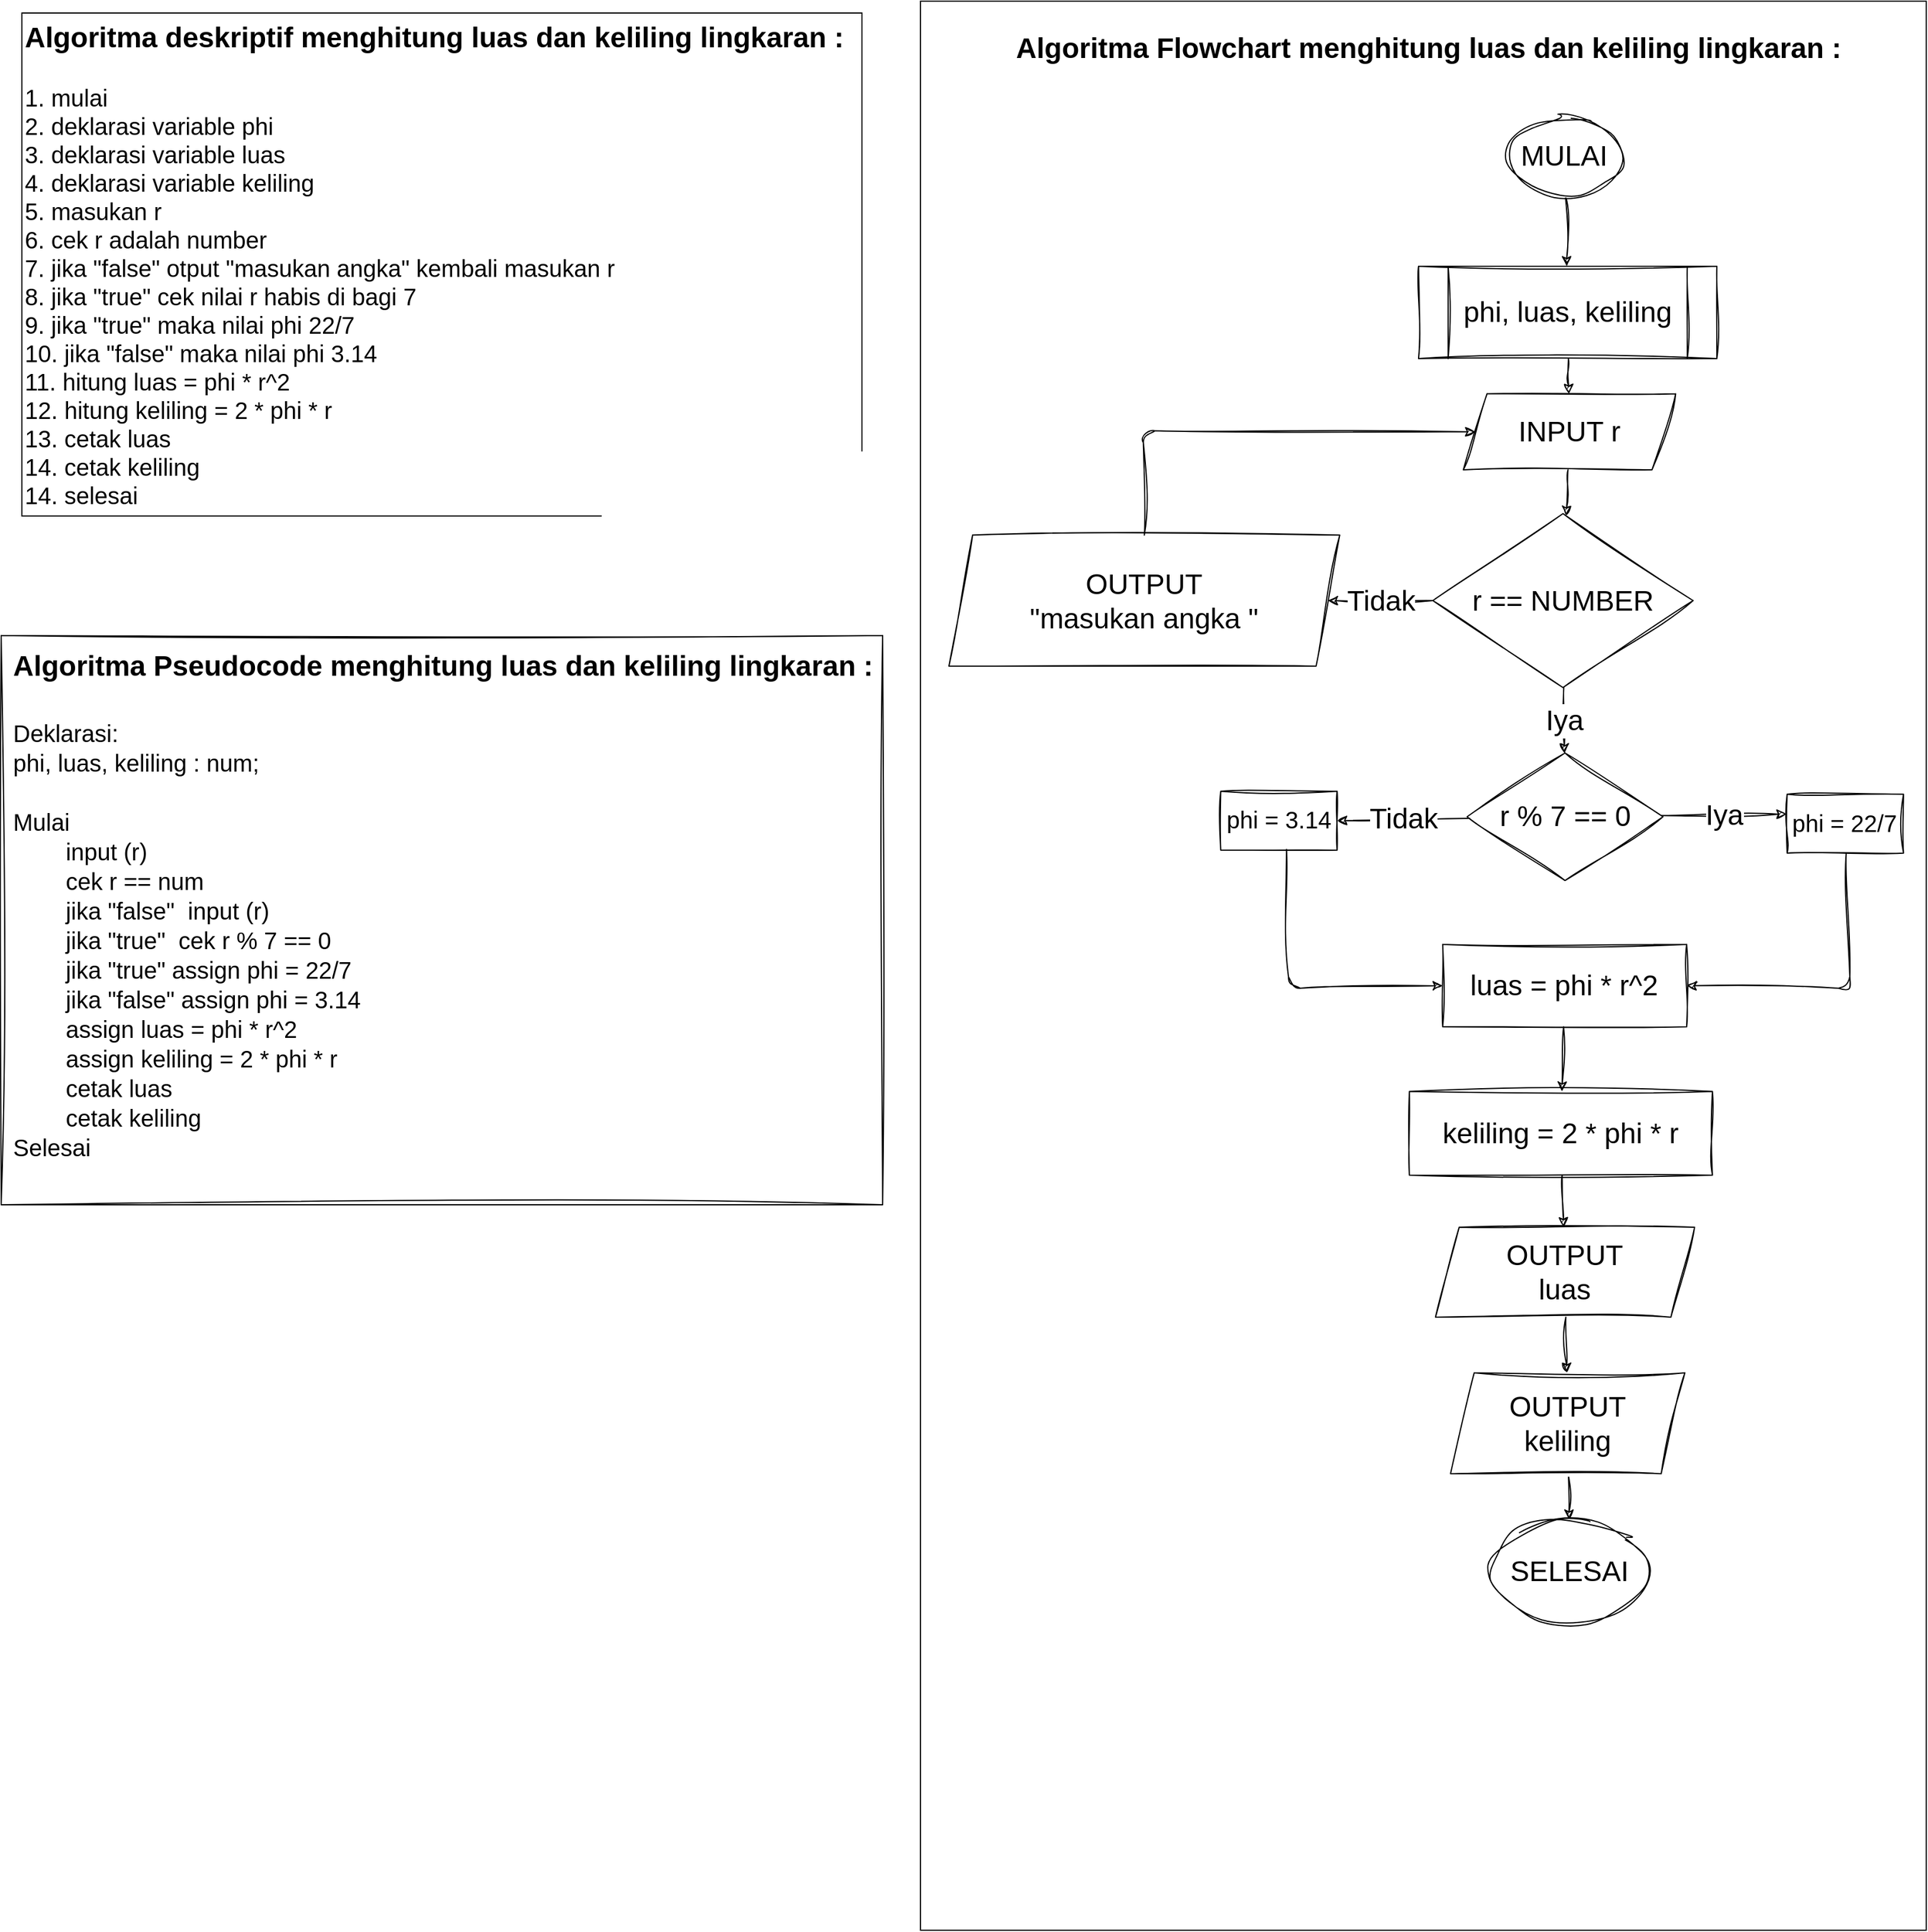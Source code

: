 <mxfile>
    <diagram id="fkDbz4UDBvTtahOPf0KS" name="page-1">
        <mxGraphModel dx="2040" dy="789" grid="0" gridSize="10" guides="1" tooltips="1" connect="1" arrows="1" fold="1" page="1" pageScale="1" pageWidth="850" pageHeight="1100" math="0" shadow="0">
            <root>
                <mxCell id="0"/>
                <mxCell id="1" parent="0"/>
                <mxCell id="3" value="&lt;font style=&quot;font-size: 20px;&quot;&gt;&lt;font style=&quot;font-size: 20px;&quot;&gt;&lt;font style=&quot;font-size: 20px;&quot;&gt;&lt;font style=&quot;font-size: 24px;&quot;&gt;Algoritma deskriptif menghitung luas dan keliling lingkaran :&lt;/font&gt;&lt;br&gt;&lt;br style=&quot;&quot;&gt;&lt;span style=&quot;font-weight: normal;&quot;&gt;&lt;span style=&quot;&quot;&gt;1. mulai&lt;br&gt;&lt;/span&gt;2. deklarasi variable phi&lt;br&gt;&lt;span style=&quot;border-color: var(--border-color);&quot;&gt;3. deklarasi variable luas&lt;/span&gt;&lt;br style=&quot;border-color: var(--border-color);&quot;&gt;&lt;span style=&quot;border-color: var(--border-color);&quot;&gt;4. deklarasi variable keliling&lt;/span&gt;&lt;br style=&quot;&quot;&gt;&lt;span style=&quot;&quot;&gt;5. masukan r&lt;br&gt;6. cek r adalah number&lt;/span&gt;&lt;br&gt;&lt;span style=&quot;&quot;&gt;7. jika &quot;false&quot; otput &quot;masukan angka&quot; kembali masukan r&lt;/span&gt;&lt;br&gt;&lt;span style=&quot;&quot;&gt;8. jika &quot;true&quot; cek nilai r habis di bagi 7&lt;/span&gt;&lt;br&gt;&lt;span style=&quot;&quot;&gt;9. jika &quot;true&quot; maka nilai phi 22/7&lt;/span&gt;&lt;br&gt;&lt;span style=&quot;&quot;&gt;10. jika &quot;false&quot; maka nilai phi 3.14&lt;/span&gt;&lt;/span&gt;&lt;/font&gt;&lt;/font&gt;&lt;span style=&quot;font-weight: normal;&quot;&gt;&lt;br&gt;&lt;span style=&quot;&quot;&gt;11. hitung luas =&amp;nbsp;&lt;/span&gt;&lt;span style=&quot;&quot;&gt;phi * r^2&lt;br&gt;12. hitung keliling&amp;nbsp;&lt;/span&gt;&lt;span style=&quot;&quot;&gt;= 2 * phi * r&lt;br&gt;13. cetak luas&lt;br&gt;14. cetak keliling&lt;/span&gt;&lt;br&gt;&lt;span style=&quot;&quot;&gt;14. selesai&lt;/span&gt;&lt;/span&gt;&lt;br&gt;&lt;/font&gt;" style="text;html=1;align=left;verticalAlign=middle;resizable=0;points=[];autosize=1;strokeColor=default;fillColor=none;fontSize=16;fontStyle=1" parent="1" vertex="1">
                    <mxGeometry x="-803.5" y="279" width="710" height="425" as="geometry"/>
                </mxCell>
                <mxCell id="2HTJQ31TlJX6B8NfkLum-3" value="&lt;div style=&quot;border-color: var(--border-color); text-align: start; font-size: 24px;&quot;&gt;&lt;span style=&quot;border-color: var(--border-color); font-family: Helvetica; background-color: initial;&quot;&gt;&lt;font style=&quot;border-color: var(--border-color);&quot;&gt;&lt;b style=&quot;border-color: var(--border-color);&quot;&gt;Algoritma Pseudocode menghitung luas dan keliling lingkaran :&lt;/b&gt;&lt;/font&gt;&lt;/span&gt;&lt;/div&gt;&lt;div style=&quot;border-color: var(--border-color); text-align: start; font-size: 24px;&quot;&gt;&lt;span style=&quot;border-color: var(--border-color); font-family: Helvetica; background-color: initial;&quot;&gt;&lt;font style=&quot;border-color: var(--border-color); font-size: 20px;&quot;&gt;&lt;br style=&quot;border-color: var(--border-color);&quot;&gt;&lt;/font&gt;&lt;/span&gt;&lt;/div&gt;&lt;div style=&quot;border-color: var(--border-color); text-align: start;&quot;&gt;&lt;span style=&quot;border-color: var(--border-color); font-family: Helvetica; background-color: initial;&quot;&gt;Deklarasi:&lt;/span&gt;&lt;/div&gt;&lt;div style=&quot;border-color: var(--border-color); text-align: start;&quot;&gt;&lt;span style=&quot;border-color: var(--border-color); font-family: Helvetica; background-color: initial;&quot;&gt;phi, luas, keliling : num;&lt;/span&gt;&lt;/div&gt;&lt;div style=&quot;border-color: var(--border-color); text-align: start;&quot;&gt;&lt;span style=&quot;border-color: var(--border-color); font-family: Helvetica; background-color: initial;&quot;&gt;&lt;br style=&quot;border-color: var(--border-color);&quot;&gt;&lt;/span&gt;&lt;/div&gt;&lt;div style=&quot;border-color: var(--border-color); text-align: start;&quot;&gt;&lt;span style=&quot;border-color: var(--border-color); font-family: Helvetica; background-color: initial;&quot;&gt;Mulai&lt;/span&gt;&lt;/div&gt;&lt;div style=&quot;border-color: var(--border-color); text-align: start;&quot;&gt;&lt;span style=&quot;border-color: var(--border-color); font-family: Helvetica; background-color: initial;&quot;&gt;&lt;span style=&quot;border-color: var(--border-color);&quot;&gt;&#9;&lt;/span&gt;&lt;span style=&quot;white-space: pre;&quot;&gt;&#9;&lt;/span&gt;input (r)&lt;br style=&quot;border-color: var(--border-color);&quot;&gt;&lt;/span&gt;&lt;/div&gt;&lt;div style=&quot;border-color: var(--border-color); text-align: start;&quot;&gt;&lt;span style=&quot;border-color: var(--border-color); font-family: Helvetica; background-color: initial;&quot;&gt;&lt;span style=&quot;border-color: var(--border-color);&quot;&gt;&#9;&lt;/span&gt;&lt;span style=&quot;white-space: pre;&quot;&gt;&#9;&lt;/span&gt;cek r == num&lt;br style=&quot;border-color: var(--border-color);&quot;&gt;&lt;/span&gt;&lt;/div&gt;&lt;div style=&quot;border-color: var(--border-color); text-align: start;&quot;&gt;&lt;span style=&quot;border-color: var(--border-color); font-family: Helvetica; background-color: initial;&quot;&gt;&lt;span style=&quot;border-color: var(--border-color);&quot;&gt;&#9;&lt;/span&gt;&lt;span style=&quot;white-space: pre;&quot;&gt;&#9;&lt;/span&gt;jika &quot;false&quot;&amp;nbsp; input (r)&lt;br style=&quot;border-color: var(--border-color);&quot;&gt;&lt;/span&gt;&lt;/div&gt;&lt;div style=&quot;border-color: var(--border-color); text-align: start;&quot;&gt;&lt;span style=&quot;border-color: var(--border-color); font-family: Helvetica; background-color: initial;&quot;&gt;&lt;span style=&quot;border-color: var(--border-color);&quot;&gt;&#9;&lt;/span&gt;&lt;span style=&quot;white-space: pre;&quot;&gt;&#9;&lt;/span&gt;jika &quot;true&quot;&amp;nbsp; cek r % 7 == 0&lt;br style=&quot;border-color: var(--border-color);&quot;&gt;&lt;/span&gt;&lt;/div&gt;&lt;div style=&quot;border-color: var(--border-color); text-align: start;&quot;&gt;&lt;span style=&quot;border-color: var(--border-color); font-family: Helvetica; background-color: initial;&quot;&gt;&lt;span style=&quot;border-color: var(--border-color);&quot;&gt;&#9;&lt;/span&gt;&lt;span style=&quot;white-space: pre;&quot;&gt;&#9;&lt;/span&gt;jika &quot;true&quot; assign phi = 22/7&lt;br style=&quot;border-color: var(--border-color);&quot;&gt;&lt;/span&gt;&lt;/div&gt;&lt;div style=&quot;border-color: var(--border-color); text-align: start;&quot;&gt;&lt;span style=&quot;border-color: var(--border-color); font-family: Helvetica; background-color: initial;&quot;&gt;&lt;span style=&quot;border-color: var(--border-color);&quot;&gt;&#9;&lt;/span&gt;&lt;span style=&quot;white-space: pre;&quot;&gt;&#9;&lt;/span&gt;jika &quot;false&quot; assign phi = 3.14&lt;br style=&quot;border-color: var(--border-color);&quot;&gt;&lt;/span&gt;&lt;/div&gt;&lt;div style=&quot;border-color: var(--border-color); text-align: start;&quot;&gt;&lt;span style=&quot;border-color: var(--border-color); font-family: Helvetica; background-color: initial;&quot;&gt;&lt;span style=&quot;border-color: var(--border-color);&quot;&gt;&#9;&lt;/span&gt;&lt;span style=&quot;white-space: pre;&quot;&gt;&#9;&lt;/span&gt;assign luas = phi * r^2&lt;br style=&quot;border-color: var(--border-color);&quot;&gt;&lt;/span&gt;&lt;/div&gt;&lt;div style=&quot;border-color: var(--border-color); text-align: start;&quot;&gt;&lt;span style=&quot;border-color: var(--border-color); font-family: Helvetica; background-color: initial;&quot;&gt;&lt;span style=&quot;border-color: var(--border-color);&quot;&gt;&#9;&lt;/span&gt;&lt;span style=&quot;white-space: pre;&quot;&gt;&#9;&lt;/span&gt;assign keliling = 2 * phi * r&lt;br style=&quot;border-color: var(--border-color);&quot;&gt;&lt;/span&gt;&lt;/div&gt;&lt;div style=&quot;border-color: var(--border-color); text-align: start;&quot;&gt;&lt;span style=&quot;border-color: var(--border-color); font-family: Helvetica; background-color: initial;&quot;&gt;&lt;span style=&quot;border-color: var(--border-color);&quot;&gt;&#9;&lt;/span&gt;&lt;span style=&quot;white-space: pre;&quot;&gt;&#9;&lt;/span&gt;cetak luas&lt;br style=&quot;border-color: var(--border-color);&quot;&gt;&lt;/span&gt;&lt;/div&gt;&lt;div style=&quot;border-color: var(--border-color); text-align: start;&quot;&gt;&lt;span style=&quot;border-color: var(--border-color); font-family: Helvetica; background-color: initial;&quot;&gt;&lt;span style=&quot;border-color: var(--border-color);&quot;&gt;&#9;&lt;/span&gt;&lt;span style=&quot;white-space: pre;&quot;&gt;&#9;&lt;/span&gt;cetak keliling&lt;br style=&quot;border-color: var(--border-color);&quot;&gt;&lt;/span&gt;&lt;/div&gt;&lt;div style=&quot;border-color: var(--border-color); text-align: start;&quot;&gt;&lt;span style=&quot;border-color: var(--border-color); font-family: Helvetica; background-color: initial;&quot;&gt;Selesai&lt;/span&gt;&lt;/div&gt;&lt;div&gt;&lt;span style=&quot;border-color: var(--border-color); font-family: Helvetica; background-color: initial;&quot;&gt;&lt;br&gt;&lt;/span&gt;&lt;/div&gt;" style="text;html=1;align=center;verticalAlign=middle;resizable=0;points=[];autosize=1;strokeColor=default;fillColor=none;fontSize=20;fontFamily=Architects Daughter;sketch=1;hachureGap=4;jiggle=2;curveFitting=1;fontSource=https%3A%2F%2Ffonts.googleapis.com%2Fcss%3Ffamily%3DArchitects%2BDaughter;" parent="1" vertex="1">
                    <mxGeometry x="-821" y="805" width="745" height="481" as="geometry"/>
                </mxCell>
                <mxCell id="7" value="" style="group;strokeColor=default;shadow=0;" parent="1" vertex="1" connectable="0">
                    <mxGeometry x="-44" y="269" width="850" height="1630" as="geometry"/>
                </mxCell>
                <mxCell id="2" value="&lt;div style=&quot;text-align: left;&quot;&gt;&lt;font face=&quot;Söhne, ui-sans-serif, system-ui, -apple-system, Segoe UI, Roboto, Ubuntu, Cantarell, Noto Sans, sans-serif, Helvetica Neue, Arial, Apple Color Emoji, Segoe UI Emoji, Segoe UI Symbol, Noto Color Emoji&quot; color=&quot;#d1d5db&quot;&gt;&lt;span style=&quot;font-size: 16px;&quot;&gt;&lt;br&gt;&lt;/span&gt;&lt;/font&gt;&lt;/div&gt;" style="text;html=1;align=center;verticalAlign=middle;resizable=0;points=[];autosize=1;" parent="7" vertex="1">
                    <mxGeometry x="165.574" y="20.727" width="20" height="30" as="geometry"/>
                </mxCell>
                <mxCell id="fiGlXiQjLdD5dvVvYB1j-3" value="&lt;span style=&quot;color: rgba(0, 0, 0, 0); font-family: monospace; font-size: 0px; text-align: start;&quot;&gt;%3CmxGraphModel%3E%3Croot%3E%3CmxCell%20id%3D%220%22%2F%3E%3CmxCell%20id%3D%221%22%20parent%3D%220%22%2F%3E%3CmxCell%20id%3D%222%22%20value%3D%22%26lt%3Bb%26gt%3B%26lt%3Bfont%20style%3D%26quot%3Bfont-size%3A%2024px%3B%26quot%3B%26gt%3BAlgoritma%20Flowchart%20menghitung%20luas%20dan%20keliling%20lingkaran%20%3A%26lt%3B%2Ffont%26gt%3B%26lt%3B%2Fb%26gt%3B%22%20style%3D%22text%3Bhtml%3D1%3Balign%3Dcenter%3BverticalAlign%3Dmiddle%3Bresizable%3D0%3Bpoints%3D%5B%5D%3Bautosize%3D1%3BstrokeColor%3Dnone%3BfillColor%3Dnone%3BfontSize%3D20%3BfontFamily%3DHelvetica%3Bsketch%3D1%3BhachureGap%3D4%3Bjiggle%3D2%3BcurveFitting%3D1%3BfontSource%3Dhttps%253A%252F%252Ffonts.googleapis.com%252Fcss%253Ffamily%253DArchitects%252BDaughter%3B%22%20vertex%3D%221%22%20parent%3D%221%22%3E%3CmxGeometry%20x%3D%2270%22%20y%3D%2225%22%20width%3D%22715%22%20height%3D%2241%22%20as%3D%22geometry%22%2F%3E%3C%2FmxCell%3E%3CmxCell%20id%3D%223%22%20value%3D%22%22%20style%3D%22edgeStyle%3Dnone%3Bsketch%3D1%3BhachureGap%3D4%3Bjiggle%3D2%3BcurveFitting%3D1%3Bhtml%3D1%3BfontFamily%3DHelvetica%3BfontSize%3D24%3B%22%20edge%3D%221%22%20source%3D%224%22%20target%3D%226%22%20parent%3D%221%22%3E%3CmxGeometry%20relative%3D%221%22%20as%3D%22geometry%22%2F%3E%3C%2FmxCell%3E%3CmxCell%20id%3D%224%22%20value%3D%22Mulai%22%20style%3D%22ellipse%3BwhiteSpace%3Dwrap%3Bhtml%3D1%3Bsketch%3D1%3BhachureGap%3D4%3Bjiggle%3D2%3BcurveFitting%3D1%3BfontFamily%3DHelvetica%3BfontSize%3D24%3B%22%20vertex%3D%221%22%20parent%3D%221%22%3E%3CmxGeometry%20x%3D%22320%22%20y%3D%22145%22%20width%3D%22120%22%20height%3D%2280%22%20as%3D%22geometry%22%2F%3E%3C%2FmxCell%3E%3CmxCell%20id%3D%225%22%20value%3D%22%22%20style%3D%22edgeStyle%3Dnone%3Bsketch%3D1%3BhachureGap%3D4%3Bjiggle%3D2%3BcurveFitting%3D1%3Bhtml%3D1%3BfontFamily%3DHelvetica%3BfontSize%3D24%3B%22%20edge%3D%221%22%20source%3D%226%22%20target%3D%228%22%20parent%3D%221%22%3E%3CmxGeometry%20relative%3D%221%22%20as%3D%22geometry%22%2F%3E%3C%2FmxCell%3E%3CmxCell%20id%3D%226%22%20value%3D%22r%22%20style%3D%22shape%3Dprocess%3BwhiteSpace%3Dwrap%3Bhtml%3D1%3BbackgroundOutline%3D1%3Bsketch%3D1%3BhachureGap%3D4%3Bjiggle%3D2%3BcurveFitting%3D1%3BfontFamily%3DHelvetica%3BfontSize%3D24%3B%22%20vertex%3D%221%22%20parent%3D%221%22%3E%3CmxGeometry%20x%3D%22320%22%20y%3D%22273%22%20width%3D%22120%22%20height%3D%2260%22%20as%3D%22geometry%22%2F%3E%3C%2FmxCell%3E%3CmxCell%20id%3D%227%22%20value%3D%22%22%20style%3D%22edgeStyle%3Dnone%3Bsketch%3D1%3BhachureGap%3D4%3Bjiggle%3D2%3BcurveFitting%3D1%3Bhtml%3D1%3BfontFamily%3DHelvetica%3BfontSize%3D24%3B%22%20edge%3D%221%22%20source%3D%228%22%20target%3D%2210%22%20parent%3D%221%22%3E%3CmxGeometry%20relative%3D%221%22%20as%3D%22geometry%22%2F%3E%3C%2FmxCell%3E%3CmxCell%20id%3D%228%22%20value%3D%22phi%22%20style%3D%22shape%3Dprocess%3BwhiteSpace%3Dwrap%3Bhtml%3D1%3BbackgroundOutline%3D1%3Bsketch%3D1%3BhachureGap%3D4%3Bjiggle%3D2%3BcurveFitting%3D1%3BfontFamily%3DHelvetica%3BfontSize%3D24%3B%22%20vertex%3D%221%22%20parent%3D%221%22%3E%3CmxGeometry%20x%3D%22320%22%20y%3D%22395%22%20width%3D%22120%22%20height%3D%2260%22%20as%3D%22geometry%22%2F%3E%3C%2FmxCell%3E%3CmxCell%20id%3D%229%22%20value%3D%22%22%20style%3D%22edgeStyle%3Dnone%3Bsketch%3D1%3BhachureGap%3D4%3Bjiggle%3D2%3BcurveFitting%3D1%3Bhtml%3D1%3BfontFamily%3DHelvetica%3BfontSize%3D24%3B%22%20edge%3D%221%22%20source%3D%2210%22%20target%3D%2212%22%20parent%3D%221%22%3E%3CmxGeometry%20relative%3D%221%22%20as%3D%22geometry%22%2F%3E%3C%2FmxCell%3E%3CmxCell%20id%3D%2210%22%20value%3D%22luas%22%20style%3D%22shape%3Dprocess%3BwhiteSpace%3Dwrap%3Bhtml%3D1%3BbackgroundOutline%3D1%3Bsketch%3D1%3BhachureGap%3D4%3Bjiggle%3D2%3BcurveFitting%3D1%3BfontFamily%3DHelvetica%3BfontSize%3D24%3B%22%20vertex%3D%221%22%20parent%3D%221%22%3E%3CmxGeometry%20x%3D%22323%22%20y%3D%22508%22%20width%3D%22120%22%20height%3D%2260%22%20as%3D%22geometry%22%2F%3E%3C%2FmxCell%3E%3CmxCell%20id%3D%2211%22%20value%3D%22%22%20style%3D%22edgeStyle%3Dnone%3Bsketch%3D1%3BhachureGap%3D4%3Bjiggle%3D2%3BcurveFitting%3D1%3Bhtml%3D1%3BfontFamily%3DHelvetica%3BfontSize%3D24%3B%22%20edge%3D%221%22%20source%3D%2212%22%20target%3D%2214%22%20parent%3D%221%22%3E%3CmxGeometry%20relative%3D%221%22%20as%3D%22geometry%22%2F%3E%3C%2FmxCell%3E%3CmxCell%20id%3D%2212%22%20value%3D%22keliling%22%20style%3D%22shape%3Dprocess%3BwhiteSpace%3Dwrap%3Bhtml%3D1%3BbackgroundOutline%3D1%3Bsketch%3D1%3BhachureGap%3D4%3Bjiggle%3D2%3BcurveFitting%3D1%3BfontFamily%3DHelvetica%3BfontSize%3D24%3B%22%20vertex%3D%221%22%20parent%3D%221%22%3E%3CmxGeometry%20x%3D%22323%22%20y%3D%22621%22%20width%3D%22120%22%20height%3D%2260%22%20as%3D%22geometry%22%2F%3E%3C%2FmxCell%3E%3CmxCell%20id%3D%2213%22%20value%3D%22%22%20style%3D%22edgeStyle%3Dnone%3Bsketch%3D1%3BhachureGap%3D4%3Bjiggle%3D2%3BcurveFitting%3D1%3Bhtml%3D1%3BfontFamily%3DHelvetica%3BfontSize%3D24%3B%22%20edge%3D%221%22%20source%3D%2214%22%20target%3D%2217%22%20parent%3D%221%22%3E%3CmxGeometry%20relative%3D%221%22%20as%3D%22geometry%22%2F%3E%3C%2FmxCell%3E%3CmxCell%20id%3D%2214%22%20value%3D%22input%20r%22%20style%3D%22shape%3Dparallelogram%3Bperimeter%3DparallelogramPerimeter%3BwhiteSpace%3Dwrap%3Bhtml%3D1%3BfixedSize%3D1%3Bsketch%3D1%3BhachureGap%3D4%3Bjiggle%3D2%3BcurveFitting%3D1%3BfontFamily%3DHelvetica%3BfontSize%3D24%3B%22%20vertex%3D%221%22%20parent%3D%221%22%3E%3CmxGeometry%20x%3D%22305%22%20y%3D%22740%22%20width%3D%22156%22%20height%3D%2275%22%20as%3D%22geometry%22%2F%3E%3C%2FmxCell%3E%3CmxCell%20id%3D%2215%22%20value%3D%22Tidak%22%20style%3D%22edgeStyle%3Dnone%3Bsketch%3D1%3BhachureGap%3D4%3Bjiggle%3D2%3BcurveFitting%3D1%3Bhtml%3D1%3BexitX%3D0%3BexitY%3D0.5%3BexitDx%3D0%3BexitDy%3D0%3BentryX%3D1%3BentryY%3D0.5%3BentryDx%3D0%3BentryDy%3D0%3BfontFamily%3DHelvetica%3BfontSize%3D24%3B%22%20edge%3D%221%22%20source%3D%2217%22%20target%3D%2236%22%20parent%3D%221%22%3E%3CmxGeometry%20relative%3D%221%22%20as%3D%22geometry%22%3E%3CArray%20as%3D%22points%22%3E%3CmxPoint%20x%3D%22241%22%20y%3D%22939%22%2F%3E%3CmxPoint%20x%3D%22228%22%20y%3D%22931%22%2F%3E%3C%2FArray%3E%3C%2FmxGeometry%3E%3C%2FmxCell%3E%3CmxCell%20id%3D%2216%22%20value%3D%22Iya%22%20style%3D%22edgeStyle%3Dnone%3Bsketch%3D1%3BhachureGap%3D4%3Bjiggle%3D2%3BcurveFitting%3D1%3Bhtml%3D1%3BfontFamily%3DHelvetica%3BfontSize%3D24%3B%22%20edge%3D%221%22%20source%3D%2217%22%20target%3D%2220%22%20parent%3D%221%22%3E%3CmxGeometry%20relative%3D%221%22%20as%3D%22geometry%22%2F%3E%3C%2FmxCell%3E%3CmxCell%20id%3D%2217%22%20value%3D%22r%20%3D%3D%20num%20%3F%22%20style%3D%22rhombus%3BwhiteSpace%3Dwrap%3Bhtml%3D1%3Bsketch%3D1%3BhachureGap%3D4%3Bjiggle%3D2%3BcurveFitting%3D1%3BfontFamily%3DHelvetica%3BfontSize%3D24%3B%22%20vertex%3D%221%22%20parent%3D%221%22%3E%3CmxGeometry%20x%3D%22305%22%20y%3D%22874%22%20width%3D%22158.5%22%20height%3D%22130%22%20as%3D%22geometry%22%2F%3E%3C%2FmxCell%3E%3CmxCell%20id%3D%2218%22%20value%3D%22Iya%22%20style%3D%22edgeStyle%3Dnone%3Bsketch%3D1%3BhachureGap%3D4%3Bjiggle%3D2%3BcurveFitting%3D1%3Bhtml%3D1%3BfontFamily%3DHelvetica%3BfontSize%3D24%3B%22%20edge%3D%221%22%20source%3D%2220%22%20target%3D%2224%22%20parent%3D%221%22%3E%3CmxGeometry%20relative%3D%221%22%20as%3D%22geometry%22%2F%3E%3C%2FmxCell%3E%3CmxCell%20id%3D%2219%22%20value%3D%22Tidak%22%20style%3D%22edgeStyle%3Dnone%3Bsketch%3D1%3BhachureGap%3D4%3Bjiggle%3D2%3BcurveFitting%3D1%3Bhtml%3D1%3BfontFamily%3DHelvetica%3BfontSize%3D24%3B%22%20edge%3D%221%22%20source%3D%2220%22%20target%3D%2222%22%20parent%3D%221%22%3E%3CmxGeometry%20relative%3D%221%22%20as%3D%22geometry%22%2F%3E%3C%2FmxCell%3E%3CmxCell%20id%3D%2220%22%20value%3D%22r%20%25%207%20%3D%3D%200%20%3F%22%20style%3D%22rhombus%3BwhiteSpace%3Dwrap%3Bhtml%3D1%3Bsketch%3D1%3BhachureGap%3D4%3Bjiggle%3D2%3BcurveFitting%3D1%3BfontFamily%3DHelvetica%3BfontSize%3D24%3B%22%20vertex%3D%221%22%20parent%3D%221%22%3E%3CmxGeometry%20x%3D%22282%22%20y%3D%221106%22%20width%3D%22202%22%20height%3D%22130%22%20as%3D%22geometry%22%2F%3E%3C%2FmxCell%3E%3CmxCell%20id%3D%2221%22%20style%3D%22edgeStyle%3Dnone%3Bsketch%3D1%3BhachureGap%3D4%3Bjiggle%3D2%3BcurveFitting%3D1%3Bhtml%3D1%3BexitX%3D0.5%3BexitY%3D1%3BexitDx%3D0%3BexitDy%3D0%3BentryX%3D0%3BentryY%3D0.5%3BentryDx%3D0%3BentryDy%3D0%3BfontFamily%3DHelvetica%3BfontSize%3D24%3B%22%20edge%3D%221%22%20source%3D%2222%22%20target%3D%2226%22%20parent%3D%221%22%3E%3CmxGeometry%20relative%3D%221%22%20as%3D%22geometry%22%3E%3CArray%20as%3D%22points%22%3E%3CmxPoint%20x%3D%2298%22%20y%3D%221346%22%2F%3E%3C%2FArray%3E%3C%2FmxGeometry%3E%3C%2FmxCell%3E%3CmxCell%20id%3D%2222%22%20value%3D%22output%26lt%3Bbr%26gt%3Bphi%20%3D%203.14%22%20style%3D%22shape%3Dparallelogram%3Bperimeter%3DparallelogramPerimeter%3BwhiteSpace%3Dwrap%3Bhtml%3D1%3BfixedSize%3D1%3Bsketch%3D1%3BhachureGap%3D4%3Bjiggle%3D2%3BcurveFitting%3D1%3BfontFamily%3DHelvetica%3BfontSize%3D24%3B%22%20vertex%3D%221%22%20parent%3D%221%22%3E%3CmxGeometry%20x%3D%2211%22%20y%3D%221121.5%22%20width%3D%22174%22%20height%3D%2299%22%20as%3D%22geometry%22%2F%3E%3C%2FmxCell%3E%3CmxCell%20id%3D%2223%22%20style%3D%22edgeStyle%3Dnone%3Bsketch%3D1%3BhachureGap%3D4%3Bjiggle%3D2%3BcurveFitting%3D1%3Bhtml%3D1%3BentryX%3D1%3BentryY%3D0.5%3BentryDx%3D0%3BentryDy%3D0%3BfontFamily%3DHelvetica%3BfontSize%3D24%3B%22%20edge%3D%221%22%20source%3D%2224%22%20target%3D%2226%22%20parent%3D%221%22%3E%3CmxGeometry%20relative%3D%221%22%20as%3D%22geometry%22%3E%3CArray%20as%3D%22points%22%3E%3CmxPoint%20x%3D%22677%22%20y%3D%221346%22%2F%3E%3C%2FArray%3E%3C%2FmxGeometry%3E%3C%2FmxCell%3E%3CmxCell%20id%3D%2224%22%20value%3D%22output%26lt%3Bbr%26gt%3Bphi%20%3D%2022%2F7%22%20style%3D%22shape%3Dparallelogram%3Bperimeter%3DparallelogramPerimeter%3BwhiteSpace%3Dwrap%3Bhtml%3D1%3BfixedSize%3D1%3Bsketch%3D1%3BhachureGap%3D4%3Bjiggle%3D2%3BcurveFitting%3D1%3BfontFamily%3DHelvetica%3BfontSize%3D24%3B%22%20vertex%3D%221%22%20parent%3D%221%22%3E%3CmxGeometry%20x%3D%22586%22%20y%3D%221119%22%20width%3D%22174%22%20height%3D%2299%22%20as%3D%22geometry%22%2F%3E%3C%2FmxCell%3E%3CmxCell%20id%3D%2225%22%20value%3D%22%22%20style%3D%22edgeStyle%3Dnone%3Bsketch%3D1%3BhachureGap%3D4%3Bjiggle%3D2%3BcurveFitting%3D1%3Bhtml%3D1%3BfontFamily%3DHelvetica%3BfontSize%3D24%3B%22%20edge%3D%221%22%20source%3D%2226%22%20target%3D%2228%22%20parent%3D%221%22%3E%3CmxGeometry%20relative%3D%221%22%20as%3D%22geometry%22%2F%3E%3C%2FmxCell%3E%3CmxCell%20id%3D%2226%22%20value%3D%22luas%20%3D%20phi%20*%20r%5E2%22%20style%3D%22rounded%3D0%3BwhiteSpace%3Dwrap%3Bhtml%3D1%3Bsketch%3D1%3BhachureGap%3D4%3Bjiggle%3D2%3BcurveFitting%3D1%3BfontFamily%3DHelvetica%3BfontSize%3D24%3B%22%20vertex%3D%221%22%20parent%3D%221%22%3E%3CmxGeometry%20x%3D%22279.75%22%20y%3D%221316%22%20width%3D%22209%22%20height%3D%2259%22%20as%3D%22geometry%22%2F%3E%3C%2FmxCell%3E%3CmxCell%20id%3D%2227%22%20value%3D%22%22%20style%3D%22edgeStyle%3Dnone%3Bsketch%3D1%3BhachureGap%3D4%3Bjiggle%3D2%3BcurveFitting%3D1%3Bhtml%3D1%3BfontFamily%3DHelvetica%3BfontSize%3D24%3B%22%20edge%3D%221%22%20source%3D%2228%22%20target%3D%2232%22%20parent%3D%221%22%3E%3CmxGeometry%20relative%3D%221%22%20as%3D%22geometry%22%2F%3E%3C%2FmxCell%3E%3CmxCell%20id%3D%2228%22%20value%3D%22keliling%20%3D%202%20*%20phi%20*%20r%22%20style%3D%22rounded%3D0%3BwhiteSpace%3Dwrap%3Bhtml%3D1%3Bsketch%3D1%3BhachureGap%3D4%3Bjiggle%3D2%3BcurveFitting%3D1%3BfontFamily%3DHelvetica%3BfontSize%3D24%3B%22%20vertex%3D%221%22%20parent%3D%221%22%3E%3CmxGeometry%20x%3D%22279.75%22%20y%3D%221451%22%20width%3D%22209%22%20height%3D%2259%22%20as%3D%22geometry%22%2F%3E%3C%2FmxCell%3E%3CmxCell%20id%3D%2229%22%20value%3D%22Selesai%22%20style%3D%22ellipse%3BwhiteSpace%3Dwrap%3Bhtml%3D1%3Bsketch%3D1%3BhachureGap%3D4%3Bjiggle%3D2%3BcurveFitting%3D1%3BfontFamily%3DHelvetica%3BfontSize%3D24%3B%22%20vertex%3D%221%22%20parent%3D%221%22%3E%3CmxGeometry%20x%3D%22323%22%20y%3D%221911%22%20width%3D%22120%22%20height%3D%2280%22%20as%3D%22geometry%22%2F%3E%3C%2FmxCell%3E%3CmxCell%20id%3D%2230%22%20value%3D%22%26lt%3Bb%26gt%3BAlur%20program%201%20%3A%26lt%3B%2Fb%26gt%3B%22%20style%3D%22text%3Bhtml%3D1%3Balign%3Dcenter%3BverticalAlign%3Dmiddle%3Bresizable%3D0%3Bpoints%3D%5B%5D%3Bautosize%3D1%3BstrokeColor%3Dnone%3BfillColor%3Dnone%3BfontSize%3D24%3BfontFamily%3DHelvetica%3Bsketch%3D1%3BhachureGap%3D4%3Bjiggle%3D2%3BcurveFitting%3D1%3BfontSource%3Dhttps%253A%252F%252Ffonts.googleapis.com%252Fcss%253Ffamily%253DArchitects%252BDaughter%3B%22%20vertex%3D%221%22%20parent%3D%221%22%3E%3CmxGeometry%20x%3D%22275%22%20y%3D%2290%22%20width%3D%22205%22%20height%3D%2241%22%20as%3D%22geometry%22%2F%3E%3C%2FmxCell%3E%3CmxCell%20id%3D%2231%22%20value%3D%22%22%20style%3D%22edgeStyle%3Dnone%3Bsketch%3D1%3BhachureGap%3D4%3Bjiggle%3D2%3BcurveFitting%3D1%3Bhtml%3D1%3BfontFamily%3DHelvetica%3BfontSize%3D24%3B%22%20edge%3D%221%22%20source%3D%2232%22%20target%3D%2234%22%20parent%3D%221%22%3E%3CmxGeometry%20relative%3D%221%22%20as%3D%22geometry%22%2F%3E%3C%2FmxCell%3E%3CmxCell%20id%3D%2232%22%20value%3D%22output%26lt%3Bbr%26gt%3Bcetak%20luas%22%20style%3D%22shape%3Dparallelogram%3Bperimeter%3DparallelogramPerimeter%3BwhiteSpace%3Dwrap%3Bhtml%3D1%3BfixedSize%3D1%3Bsketch%3D1%3BhachureGap%3D4%3Bjiggle%3D2%3BcurveFitting%3D1%3BfontFamily%3DHelvetica%3BfontSize%3D24%3B%22%20vertex%3D%221%22%20parent%3D%221%22%3E%3CmxGeometry%20x%3D%22277.5%22%20y%3D%221587%22%20width%3D%22202.5%22%20height%3D%2282%22%20as%3D%22geometry%22%2F%3E%3C%2FmxCell%3E%3CmxCell%20id%3D%2233%22%20value%3D%22%22%20style%3D%22edgeStyle%3Dnone%3Bsketch%3D1%3BhachureGap%3D4%3Bjiggle%3D2%3BcurveFitting%3D1%3Bhtml%3D1%3BfontFamily%3DHelvetica%3BfontSize%3D24%3B%22%20edge%3D%221%22%20source%3D%2234%22%20target%3D%2229%22%20parent%3D%221%22%3E%3CmxGeometry%20relative%3D%221%22%20as%3D%22geometry%22%2F%3E%3C%2FmxCell%3E%3CmxCell%20id%3D%2234%22%20value%3D%22output%26lt%3Bbr%26gt%3Bcetak%20keliling%22%20style%3D%22shape%3Dparallelogram%3Bperimeter%3DparallelogramPerimeter%3BwhiteSpace%3Dwrap%3Bhtml%3D1%3BfixedSize%3D1%3Bsketch%3D1%3BhachureGap%3D4%3Bjiggle%3D2%3BcurveFitting%3D1%3BfontFamily%3DHelvetica%3BfontSize%3D24%3B%22%20vertex%3D%221%22%20parent%3D%221%22%3E%3CmxGeometry%20x%3D%22278.75%22%20y%3D%221735%22%20width%3D%22202.5%22%20height%3D%2282%22%20as%3D%22geometry%22%2F%3E%3C%2FmxCell%3E%3CmxCell%20id%3D%2235%22%20style%3D%22edgeStyle%3Dnone%3Bsketch%3D1%3BhachureGap%3D4%3Bjiggle%3D2%3BcurveFitting%3D1%3Bhtml%3D1%3BentryX%3D0%3BentryY%3D0.5%3BentryDx%3D0%3BentryDy%3D0%3BfontFamily%3DHelvetica%3BfontSize%3D24%3B%22%20edge%3D%221%22%20source%3D%2236%22%20target%3D%2214%22%20parent%3D%221%22%3E%3CmxGeometry%20relative%3D%221%22%20as%3D%22geometry%22%3E%3CArray%20as%3D%22points%22%3E%3CmxPoint%20x%3D%22-47%22%20y%3D%22778%22%2F%3E%3C%2FArray%3E%3C%2FmxGeometry%3E%3C%2FmxCell%3E%3CmxCell%20id%3D%2236%22%20value%3D%22output%20error%20handling%26lt%3Bbr%26gt%3B%26quot%3Bmasukan%20nilai%20angka%20yang%20valid%20!%20%26quot%3B%22%20style%3D%22shape%3Dparallelogram%3Bperimeter%3DparallelogramPerimeter%3BwhiteSpace%3Dwrap%3Bhtml%3D1%3BfixedSize%3D1%3Bsketch%3D1%3BhachureGap%3D4%3Bjiggle%3D2%3BcurveFitting%3D1%3BfontFamily%3DHelvetica%3BfontSize%3D24%3B%22%20vertex%3D%221%22%20parent%3D%221%22%3E%3CmxGeometry%20x%3D%22-248%22%20y%3D%22897%22%20width%3D%22403%22%20height%3D%2284%22%20as%3D%22geometry%22%2F%3E%3C%2FmxCell%3E%3C%2Froot%3E%3C%2FmxGraphModel%3E&lt;/span&gt;&lt;span style=&quot;color: rgba(0, 0, 0, 0); font-family: monospace; font-size: 0px; text-align: start;&quot;&gt;%3CmxGraphModel%3E%3Croot%3E%3CmxCell%20id%3D%220%22%2F%3E%3CmxCell%20id%3D%221%22%20parent%3D%220%22%2F%3E%3CmxCell%20id%3D%222%22%20value%3D%22%26lt%3Bb%26gt%3B%26lt%3Bfont%20style%3D%26quot%3Bfont-size%3A%2024px%3B%26quot%3B%26gt%3BAlgoritma%20Flowchart%20menghitung%20luas%20dan%20keliling%20lingkaran%20%3A%26lt%3B%2Ffont%26gt%3B%26lt%3B%2Fb%26gt%3B%22%20style%3D%22text%3Bhtml%3D1%3Balign%3Dcenter%3BverticalAlign%3Dmiddle%3Bresizable%3D0%3Bpoints%3D%5B%5D%3Bautosize%3D1%3BstrokeColor%3Dnone%3BfillColor%3Dnone%3BfontSize%3D20%3BfontFamily%3DHelvetica%3Bsketch%3D1%3BhachureGap%3D4%3Bjiggle%3D2%3BcurveFitting%3D1%3BfontSource%3Dhttps%253A%252F%252Ffonts.googleapis.com%252Fcss%253Ffamily%253DArchitects%252BDaughter%3B%22%20vertex%3D%221%22%20parent%3D%221%22%3E%3CmxGeometry%20x%3D%2270%22%20y%3D%2225%22%20width%3D%22715%22%20height%3D%2241%22%20as%3D%22geometry%22%2F%3E%3C%2FmxCell%3E%3CmxCell%20id%3D%223%22%20value%3D%22%22%20style%3D%22edgeStyle%3Dnone%3Bsketch%3D1%3BhachureGap%3D4%3Bjiggle%3D2%3BcurveFitting%3D1%3Bhtml%3D1%3BfontFamily%3DHelvetica%3BfontSize%3D24%3B%22%20edge%3D%221%22%20source%3D%224%22%20target%3D%226%22%20parent%3D%221%22%3E%3CmxGeometry%20relative%3D%221%22%20as%3D%22geometry%22%2F%3E%3C%2FmxCell%3E%3CmxCell%20id%3D%224%22%20value%3D%22Mulai%22%20style%3D%22ellipse%3BwhiteSpace%3Dwrap%3Bhtml%3D1%3Bsketch%3D1%3BhachureGap%3D4%3Bjiggle%3D2%3BcurveFitting%3D1%3BfontFamily%3DHelvetica%3BfontSize%3D24%3B%22%20vertex%3D%221%22%20parent%3D%221%22%3E%3CmxGeometry%20x%3D%22320%22%20y%3D%22145%22%20width%3D%22120%22%20height%3D%2280%22%20as%3D%22geometry%22%2F%3E%3C%2FmxCell%3E%3CmxCell%20id%3D%225%22%20value%3D%22%22%20style%3D%22edgeStyle%3Dnone%3Bsketch%3D1%3BhachureGap%3D4%3Bjiggle%3D2%3BcurveFitting%3D1%3Bhtml%3D1%3BfontFamily%3DHelvetica%3BfontSize%3D24%3B%22%20edge%3D%221%22%20source%3D%226%22%20target%3D%228%22%20parent%3D%221%22%3E%3CmxGeometry%20relative%3D%221%22%20as%3D%22geometry%22%2F%3E%3C%2FmxCell%3E%3CmxCell%20id%3D%226%22%20value%3D%22r%22%20style%3D%22shape%3Dprocess%3BwhiteSpace%3Dwrap%3Bhtml%3D1%3BbackgroundOutline%3D1%3Bsketch%3D1%3BhachureGap%3D4%3Bjiggle%3D2%3BcurveFitting%3D1%3BfontFamily%3DHelvetica%3BfontSize%3D24%3B%22%20vertex%3D%221%22%20parent%3D%221%22%3E%3CmxGeometry%20x%3D%22320%22%20y%3D%22273%22%20width%3D%22120%22%20height%3D%2260%22%20as%3D%22geometry%22%2F%3E%3C%2FmxCell%3E%3CmxCell%20id%3D%227%22%20value%3D%22%22%20style%3D%22edgeStyle%3Dnone%3Bsketch%3D1%3BhachureGap%3D4%3Bjiggle%3D2%3BcurveFitting%3D1%3Bhtml%3D1%3BfontFamily%3DHelvetica%3BfontSize%3D24%3B%22%20edge%3D%221%22%20source%3D%228%22%20target%3D%2210%22%20parent%3D%221%22%3E%3CmxGeometry%20relative%3D%221%22%20as%3D%22geometry%22%2F%3E%3C%2FmxCell%3E%3CmxCell%20id%3D%228%22%20value%3D%22phi%22%20style%3D%22shape%3Dprocess%3BwhiteSpace%3Dwrap%3Bhtml%3D1%3BbackgroundOutline%3D1%3Bsketch%3D1%3BhachureGap%3D4%3Bjiggle%3D2%3BcurveFitting%3D1%3BfontFamily%3DHelvetica%3BfontSize%3D24%3B%22%20vertex%3D%221%22%20parent%3D%221%22%3E%3CmxGeometry%20x%3D%22320%22%20y%3D%22395%22%20width%3D%22120%22%20height%3D%2260%22%20as%3D%22geometry%22%2F%3E%3C%2FmxCell%3E%3CmxCell%20id%3D%229%22%20value%3D%22%22%20style%3D%22edgeStyle%3Dnone%3Bsketch%3D1%3BhachureGap%3D4%3Bjiggle%3D2%3BcurveFitting%3D1%3Bhtml%3D1%3BfontFamily%3DHelvetica%3BfontSize%3D24%3B%22%20edge%3D%221%22%20source%3D%2210%22%20target%3D%2212%22%20parent%3D%221%22%3E%3CmxGeometry%20relative%3D%221%22%20as%3D%22geometry%22%2F%3E%3C%2FmxCell%3E%3CmxCell%20id%3D%2210%22%20value%3D%22luas%22%20style%3D%22shape%3Dprocess%3BwhiteSpace%3Dwrap%3Bhtml%3D1%3BbackgroundOutline%3D1%3Bsketch%3D1%3BhachureGap%3D4%3Bjiggle%3D2%3BcurveFitting%3D1%3BfontFamily%3DHelvetica%3BfontSize%3D24%3B%22%20vertex%3D%221%22%20parent%3D%221%22%3E%3CmxGeometry%20x%3D%22323%22%20y%3D%22508%22%20width%3D%22120%22%20height%3D%2260%22%20as%3D%22geometry%22%2F%3E%3C%2FmxCell%3E%3CmxCell%20id%3D%2211%22%20value%3D%22%22%20style%3D%22edgeStyle%3Dnone%3Bsketch%3D1%3BhachureGap%3D4%3Bjiggle%3D2%3BcurveFitting%3D1%3Bhtml%3D1%3BfontFamily%3DHelvetica%3BfontSize%3D24%3B%22%20edge%3D%221%22%20source%3D%2212%22%20target%3D%2214%22%20parent%3D%221%22%3E%3CmxGeometry%20relative%3D%221%22%20as%3D%22geometry%22%2F%3E%3C%2FmxCell%3E%3CmxCell%20id%3D%2212%22%20value%3D%22keliling%22%20style%3D%22shape%3Dprocess%3BwhiteSpace%3Dwrap%3Bhtml%3D1%3BbackgroundOutline%3D1%3Bsketch%3D1%3BhachureGap%3D4%3Bjiggle%3D2%3BcurveFitting%3D1%3BfontFamily%3DHelvetica%3BfontSize%3D24%3B%22%20vertex%3D%221%22%20parent%3D%221%22%3E%3CmxGeometry%20x%3D%22323%22%20y%3D%22621%22%20width%3D%22120%22%20height%3D%2260%22%20as%3D%22geometry%22%2F%3E%3C%2FmxCell%3E%3CmxCell%20id%3D%2213%22%20value%3D%22%22%20style%3D%22edgeStyle%3Dnone%3Bsketch%3D1%3BhachureGap%3D4%3Bjiggle%3D2%3BcurveFitting%3D1%3Bhtml%3D1%3BfontFamily%3DHelvetica%3BfontSize%3D24%3B%22%20edge%3D%221%22%20source%3D%2214%22%20target%3D%2217%22%20parent%3D%221%22%3E%3CmxGeometry%20relative%3D%221%22%20as%3D%22geometry%22%2F%3E%3C%2FmxCell%3E%3CmxCell%20id%3D%2214%22%20value%3D%22input%20r%22%20style%3D%22shape%3Dparallelogram%3Bperimeter%3DparallelogramPerimeter%3BwhiteSpace%3Dwrap%3Bhtml%3D1%3BfixedSize%3D1%3Bsketch%3D1%3BhachureGap%3D4%3Bjiggle%3D2%3BcurveFitting%3D1%3BfontFamily%3DHelvetica%3BfontSize%3D24%3B%22%20vertex%3D%221%22%20parent%3D%221%22%3E%3CmxGeometry%20x%3D%22305%22%20y%3D%22740%22%20width%3D%22156%22%20height%3D%2275%22%20as%3D%22geometry%22%2F%3E%3C%2FmxCell%3E%3CmxCell%20id%3D%2215%22%20value%3D%22Tidak%22%20style%3D%22edgeStyle%3Dnone%3Bsketch%3D1%3BhachureGap%3D4%3Bjiggle%3D2%3BcurveFitting%3D1%3Bhtml%3D1%3BexitX%3D0%3BexitY%3D0.5%3BexitDx%3D0%3BexitDy%3D0%3BentryX%3D1%3BentryY%3D0.5%3BentryDx%3D0%3BentryDy%3D0%3BfontFamily%3DHelvetica%3BfontSize%3D24%3B%22%20edge%3D%221%22%20source%3D%2217%22%20target%3D%2236%22%20parent%3D%221%22%3E%3CmxGeometry%20relative%3D%221%22%20as%3D%22geometry%22%3E%3CArray%20as%3D%22points%22%3E%3CmxPoint%20x%3D%22241%22%20y%3D%22939%22%2F%3E%3CmxPoint%20x%3D%22228%22%20y%3D%22931%22%2F%3E%3C%2FArray%3E%3C%2FmxGeometry%3E%3C%2FmxCell%3E%3CmxCell%20id%3D%2216%22%20value%3D%22Iya%22%20style%3D%22edgeStyle%3Dnone%3Bsketch%3D1%3BhachureGap%3D4%3Bjiggle%3D2%3BcurveFitting%3D1%3Bhtml%3D1%3BfontFamily%3DHelvetica%3BfontSize%3D24%3B%22%20edge%3D%221%22%20source%3D%2217%22%20target%3D%2220%22%20parent%3D%221%22%3E%3CmxGeometry%20relative%3D%221%22%20as%3D%22geometry%22%2F%3E%3C%2FmxCell%3E%3CmxCell%20id%3D%2217%22%20value%3D%22r%20%3D%3D%20num%20%3F%22%20style%3D%22rhombus%3BwhiteSpace%3Dwrap%3Bhtml%3D1%3Bsketch%3D1%3BhachureGap%3D4%3Bjiggle%3D2%3BcurveFitting%3D1%3BfontFamily%3DHelvetica%3BfontSize%3D24%3B%22%20vertex%3D%221%22%20parent%3D%221%22%3E%3CmxGeometry%20x%3D%22305%22%20y%3D%22874%22%20width%3D%22158.5%22%20height%3D%22130%22%20as%3D%22geometry%22%2F%3E%3C%2FmxCell%3E%3CmxCell%20id%3D%2218%22%20value%3D%22Iya%22%20style%3D%22edgeStyle%3Dnone%3Bsketch%3D1%3BhachureGap%3D4%3Bjiggle%3D2%3BcurveFitting%3D1%3Bhtml%3D1%3BfontFamily%3DHelvetica%3BfontSize%3D24%3B%22%20edge%3D%221%22%20source%3D%2220%22%20target%3D%2224%22%20parent%3D%221%22%3E%3CmxGeometry%20relative%3D%221%22%20as%3D%22geometry%22%2F%3E%3C%2FmxCell%3E%3CmxCell%20id%3D%2219%22%20value%3D%22Tidak%22%20style%3D%22edgeStyle%3Dnone%3Bsketch%3D1%3BhachureGap%3D4%3Bjiggle%3D2%3BcurveFitting%3D1%3Bhtml%3D1%3BfontFamily%3DHelvetica%3BfontSize%3D24%3B%22%20edge%3D%221%22%20source%3D%2220%22%20target%3D%2222%22%20parent%3D%221%22%3E%3CmxGeometry%20relative%3D%221%22%20as%3D%22geometry%22%2F%3E%3C%2FmxCell%3E%3CmxCell%20id%3D%2220%22%20value%3D%22r%20%25%207%20%3D%3D%200%20%3F%22%20style%3D%22rhombus%3BwhiteSpace%3Dwrap%3Bhtml%3D1%3Bsketch%3D1%3BhachureGap%3D4%3Bjiggle%3D2%3BcurveFitting%3D1%3BfontFamily%3DHelvetica%3BfontSize%3D24%3B%22%20vertex%3D%221%22%20parent%3D%221%22%3E%3CmxGeometry%20x%3D%22282%22%20y%3D%221106%22%20width%3D%22202%22%20height%3D%22130%22%20as%3D%22geometry%22%2F%3E%3C%2FmxCell%3E%3CmxCell%20id%3D%2221%22%20style%3D%22edgeStyle%3Dnone%3Bsketch%3D1%3BhachureGap%3D4%3Bjiggle%3D2%3BcurveFitting%3D1%3Bhtml%3D1%3BexitX%3D0.5%3BexitY%3D1%3BexitDx%3D0%3BexitDy%3D0%3BentryX%3D0%3BentryY%3D0.5%3BentryDx%3D0%3BentryDy%3D0%3BfontFamily%3DHelvetica%3BfontSize%3D24%3B%22%20edge%3D%221%22%20source%3D%2222%22%20target%3D%2226%22%20parent%3D%221%22%3E%3CmxGeometry%20relative%3D%221%22%20as%3D%22geometry%22%3E%3CArray%20as%3D%22points%22%3E%3CmxPoint%20x%3D%2298%22%20y%3D%221346%22%2F%3E%3C%2FArray%3E%3C%2FmxGeometry%3E%3C%2FmxCell%3E%3CmxCell%20id%3D%2222%22%20value%3D%22output%26lt%3Bbr%26gt%3Bphi%20%3D%203.14%22%20style%3D%22shape%3Dparallelogram%3Bperimeter%3DparallelogramPerimeter%3BwhiteSpace%3Dwrap%3Bhtml%3D1%3BfixedSize%3D1%3Bsketch%3D1%3BhachureGap%3D4%3Bjiggle%3D2%3BcurveFitting%3D1%3BfontFamily%3DHelvetica%3BfontSize%3D24%3B%22%20vertex%3D%221%22%20parent%3D%221%22%3E%3CmxGeometry%20x%3D%2211%22%20y%3D%221121.5%22%20width%3D%22174%22%20height%3D%2299%22%20as%3D%22geometry%22%2F%3E%3C%2FmxCell%3E%3CmxCell%20id%3D%2223%22%20style%3D%22edgeStyle%3Dnone%3Bsketch%3D1%3BhachureGap%3D4%3Bjiggle%3D2%3BcurveFitting%3D1%3Bhtml%3D1%3BentryX%3D1%3BentryY%3D0.5%3BentryDx%3D0%3BentryDy%3D0%3BfontFamily%3DHelvetica%3BfontSize%3D24%3B%22%20edge%3D%221%22%20source%3D%2224%22%20target%3D%2226%22%20parent%3D%221%22%3E%3CmxGeometry%20relative%3D%221%22%20as%3D%22geometry%22%3E%3CArray%20as%3D%22points%22%3E%3CmxPoint%20x%3D%22677%22%20y%3D%221346%22%2F%3E%3C%2FArray%3E%3C%2FmxGeometry%3E%3C%2FmxCell%3E%3CmxCell%20id%3D%2224%22%20value%3D%22output%26lt%3Bbr%26gt%3Bphi%20%3D%2022%2F7%22%20style%3D%22shape%3Dparallelogram%3Bperimeter%3DparallelogramPerimeter%3BwhiteSpace%3Dwrap%3Bhtml%3D1%3BfixedSize%3D1%3Bsketch%3D1%3BhachureGap%3D4%3Bjiggle%3D2%3BcurveFitting%3D1%3BfontFamily%3DHelvetica%3BfontSize%3D24%3B%22%20vertex%3D%221%22%20parent%3D%221%22%3E%3CmxGeometry%20x%3D%22586%22%20y%3D%221119%22%20width%3D%22174%22%20height%3D%2299%22%20as%3D%22geometry%22%2F%3E%3C%2FmxCell%3E%3CmxCell%20id%3D%2225%22%20value%3D%22%22%20style%3D%22edgeStyle%3Dnone%3Bsketch%3D1%3BhachureGap%3D4%3Bjiggle%3D2%3BcurveFitting%3D1%3Bhtml%3D1%3BfontFamily%3DHelvetica%3BfontSize%3D24%3B%22%20edge%3D%221%22%20source%3D%2226%22%20target%3D%2228%22%20parent%3D%221%22%3E%3CmxGeometry%20relative%3D%221%22%20as%3D%22geometry%22%2F%3E%3C%2FmxCell%3E%3CmxCell%20id%3D%2226%22%20value%3D%22luas%20%3D%20phi%20*%20r%5E2%22%20style%3D%22rounded%3D0%3BwhiteSpace%3Dwrap%3Bhtml%3D1%3Bsketch%3D1%3BhachureGap%3D4%3Bjiggle%3D2%3BcurveFitting%3D1%3BfontFamily%3DHelvetica%3BfontSize%3D24%3B%22%20vertex%3D%221%22%20parent%3D%221%22%3E%3CmxGeometry%20x%3D%22279.75%22%20y%3D%221316%22%20width%3D%22209%22%20height%3D%2259%22%20as%3D%22geometry%22%2F%3E%3C%2FmxCell%3E%3CmxCell%20id%3D%2227%22%20value%3D%22%22%20style%3D%22edgeStyle%3Dnone%3Bsketch%3D1%3BhachureGap%3D4%3Bjiggle%3D2%3BcurveFitting%3D1%3Bhtml%3D1%3BfontFamily%3DHelvetica%3BfontSize%3D24%3B%22%20edge%3D%221%22%20source%3D%2228%22%20target%3D%2232%22%20parent%3D%221%22%3E%3CmxGeometry%20relative%3D%221%22%20as%3D%22geometry%22%2F%3E%3C%2FmxCell%3E%3CmxCell%20id%3D%2228%22%20value%3D%22keliling%20%3D%202%20*%20phi%20*%20r%22%20style%3D%22rounded%3D0%3BwhiteSpace%3Dwrap%3Bhtml%3D1%3Bsketch%3D1%3BhachureGap%3D4%3Bjiggle%3D2%3BcurveFitting%3D1%3BfontFamily%3DHelvetica%3BfontSize%3D24%3B%22%20vertex%3D%221%22%20parent%3D%221%22%3E%3CmxGeometry%20x%3D%22279.75%22%20y%3D%221451%22%20width%3D%22209%22%20height%3D%2259%22%20as%3D%22geometry%22%2F%3E%3C%2FmxCell%3E%3CmxCell%20id%3D%2229%22%20value%3D%22Selesai%22%20style%3D%22ellipse%3BwhiteSpace%3Dwrap%3Bhtml%3D1%3Bsketch%3D1%3BhachureGap%3D4%3Bjiggle%3D2%3BcurveFitting%3D1%3BfontFamily%3DHelvetica%3BfontSize%3D24%3B%22%20vertex%3D%221%22%20parent%3D%221%22%3E%3CmxGeometry%20x%3D%22323%22%20y%3D%221911%22%20width%3D%22120%22%20height%3D%2280%22%20as%3D%22geometry%22%2F%3E%3C%2FmxCell%3E%3CmxCell%20id%3D%2230%22%20value%3D%22%26lt%3Bb%26gt%3BAlur%20program%201%20%3A%26lt%3B%2Fb%26gt%3B%22%20style%3D%22text%3Bhtml%3D1%3Balign%3Dcenter%3BverticalAlign%3Dmiddle%3Bresizable%3D0%3Bpoints%3D%5B%5D%3Bautosize%3D1%3BstrokeColor%3Dnone%3BfillColor%3Dnone%3BfontSize%3D24%3BfontFamily%3DHelvetica%3Bsketch%3D1%3BhachureGap%3D4%3Bjiggle%3D2%3BcurveFitting%3D1%3BfontSource%3Dhttps%253A%252F%252Ffonts.googleapis.com%252Fcss%253Ffamily%253DArchitects%252BDaughter%3B%22%20vertex%3D%221%22%20parent%3D%221%22%3E%3CmxGeometry%20x%3D%22275%22%20y%3D%2290%22%20width%3D%22205%22%20height%3D%2241%22%20as%3D%22geometry%22%2F%3E%3C%2FmxCell%3E%3CmxCell%20id%3D%2231%22%20value%3D%22%22%20style%3D%22edgeStyle%3Dnone%3Bsketch%3D1%3BhachureGap%3D4%3Bjiggle%3D2%3BcurveFitting%3D1%3Bhtml%3D1%3BfontFamily%3DHelvetica%3BfontSize%3D24%3B%22%20edge%3D%221%22%20source%3D%2232%22%20target%3D%2234%22%20parent%3D%221%22%3E%3CmxGeometry%20relative%3D%221%22%20as%3D%22geometry%22%2F%3E%3C%2FmxCell%3E%3CmxCell%20id%3D%2232%22%20value%3D%22output%26lt%3Bbr%26gt%3Bcetak%20luas%22%20style%3D%22shape%3Dparallelogram%3Bperimeter%3DparallelogramPerimeter%3BwhiteSpace%3Dwrap%3Bhtml%3D1%3BfixedSize%3D1%3Bsketch%3D1%3BhachureGap%3D4%3Bjiggle%3D2%3BcurveFitting%3D1%3BfontFamily%3DHelvetica%3BfontSize%3D24%3B%22%20vertex%3D%221%22%20parent%3D%221%22%3E%3CmxGeometry%20x%3D%22277.5%22%20y%3D%221587%22%20width%3D%22202.5%22%20height%3D%2282%22%20as%3D%22geometry%22%2F%3E%3C%2FmxCell%3E%3CmxCell%20id%3D%2233%22%20value%3D%22%22%20style%3D%22edgeStyle%3Dnone%3Bsketch%3D1%3BhachureGap%3D4%3Bjiggle%3D2%3BcurveFitting%3D1%3Bhtml%3D1%3BfontFamily%3DHelvetica%3BfontSize%3D24%3B%22%20edge%3D%221%22%20source%3D%2234%22%20target%3D%2229%22%20parent%3D%221%22%3E%3CmxGeometry%20relative%3D%221%22%20as%3D%22geometry%22%2F%3E%3C%2FmxCell%3E%3CmxCell%20id%3D%2234%22%20value%3D%22output%26lt%3Bbr%26gt%3Bcetak%20keliling%22%20style%3D%22shape%3Dparallelogram%3Bperimeter%3DparallelogramPerimeter%3BwhiteSpace%3Dwrap%3Bhtml%3D1%3BfixedSize%3D1%3Bsketch%3D1%3BhachureGap%3D4%3Bjiggle%3D2%3BcurveFitting%3D1%3BfontFamily%3DHelvetica%3BfontSize%3D24%3B%22%20vertex%3D%221%22%20parent%3D%221%22%3E%3CmxGeometry%20x%3D%22278.75%22%20y%3D%221735%22%20width%3D%22202.5%22%20height%3D%2282%22%20as%3D%22geometry%22%2F%3E%3C%2FmxCell%3E%3CmxCell%20id%3D%2235%22%20style%3D%22edgeStyle%3Dnone%3Bsketch%3D1%3BhachureGap%3D4%3Bjiggle%3D2%3BcurveFitting%3D1%3Bhtml%3D1%3BentryX%3D0%3BentryY%3D0.5%3BentryDx%3D0%3BentryDy%3D0%3BfontFamily%3DHelvetica%3BfontSize%3D24%3B%22%20edge%3D%221%22%20source%3D%2236%22%20target%3D%2214%22%20parent%3D%221%22%3E%3CmxGeometry%20relative%3D%221%22%20as%3D%22geometry%22%3E%3CArray%20as%3D%22points%22%3E%3CmxPoint%20x%3D%22-47%22%20y%3D%22778%22%2F%3E%3C%2FArray%3E%3C%2FmxGeometry%3E%3C%2FmxCell%3E%3CmxCell%20id%3D%2236%22%20value%3D%22output%20error%20handling%26lt%3Bbr%26gt%3B%26quot%3Bmasukan%20nilai%20angka%20yang%20valid%20!%20%26quot%3B%22%20style%3D%22shape%3Dparallelogram%3Bperimeter%3DparallelogramPerimeter%3BwhiteSpace%3Dwrap%3Bhtml%3D1%3BfixedSize%3D1%3Bsketch%3D1%3BhachureGap%3D4%3Bjiggle%3D2%3BcurveFitting%3D1%3BfontFamily%3DHelvetica%3BfontSize%3D24%3B%22%20vertex%3D%221%22%20parent%3D%221%22%3E%3CmxGeometry%20x%3D%22-248%22%20y%3D%22897%22%20width%3D%22403%22%20height%3D%2284%22%20as%3D%22geometry%22%2F%3E%3C%2FmxCell%3E%3C%2Froot%3E%3C%2FmxGraphModel%3E&lt;/span&gt;" style="text;html=1;align=center;verticalAlign=middle;resizable=0;points=[];autosize=1;strokeColor=none;fillColor=none;fontSize=20;fontFamily=Architects Daughter;sketch=1;hachureGap=4;jiggle=2;curveFitting=1;fontSource=https%3A%2F%2Ffonts.googleapis.com%2Fcss%3Ffamily%3DArchitects%2BDaughter;" parent="7" vertex="1">
                    <mxGeometry x="81.148" y="44.771" width="18" height="36" as="geometry"/>
                </mxCell>
                <mxCell id="j4v7v9u1vHbKPHmvHOut-4" value="&lt;b&gt;&lt;font style=&quot;font-size: 24px;&quot;&gt;Algoritma Flowchart menghitung luas dan keliling lingkaran :&lt;/font&gt;&lt;/b&gt;" style="text;html=1;align=center;verticalAlign=middle;resizable=0;points=[];autosize=1;strokeColor=none;fillColor=none;fontSize=20;fontFamily=Helvetica;sketch=1;hachureGap=4;jiggle=2;curveFitting=1;fontSource=https%3A%2F%2Ffonts.googleapis.com%2Fcss%3Ffamily%3DArchitects%2BDaughter;" parent="7" vertex="1">
                    <mxGeometry x="71.004" y="19" width="715" height="41" as="geometry"/>
                </mxCell>
                <mxCell id="9" value="" style="edgeStyle=none;sketch=1;hachureGap=4;jiggle=2;curveFitting=1;html=1;fontFamily=Architects Daughter;fontSource=https%3A%2F%2Ffonts.googleapis.com%2Fcss%3Ffamily%3DArchitects%2BDaughter;fontSize=16;" parent="7" source="j4v7v9u1vHbKPHmvHOut-6" target="j4v7v9u1vHbKPHmvHOut-14" edge="1">
                    <mxGeometry relative="1" as="geometry"/>
                </mxCell>
                <mxCell id="j4v7v9u1vHbKPHmvHOut-6" value="MULAI" style="ellipse;whiteSpace=wrap;html=1;sketch=1;hachureGap=4;jiggle=2;curveFitting=1;fontFamily=Helvetica;fontSize=24;" parent="7" vertex="1">
                    <mxGeometry x="495.242" y="98.001" width="98.361" height="66.328" as="geometry"/>
                </mxCell>
                <mxCell id="j4v7v9u1vHbKPHmvHOut-14" value="phi, luas, keliling" style="shape=process;whiteSpace=wrap;html=1;backgroundOutline=1;sketch=1;hachureGap=4;jiggle=2;curveFitting=1;fontFamily=Helvetica;fontSize=24;" parent="7" vertex="1">
                    <mxGeometry x="420.92" y="224" width="252.13" height="78" as="geometry"/>
                </mxCell>
                <mxCell id="j4v7v9u1vHbKPHmvHOut-16" value="INPUT r" style="shape=parallelogram;perimeter=parallelogramPerimeter;whiteSpace=wrap;html=1;fixedSize=1;sketch=1;hachureGap=4;jiggle=2;curveFitting=1;fontFamily=Helvetica;fontSize=24;" parent="7" vertex="1">
                    <mxGeometry x="458.77" y="331.8" width="179.44" height="64.2" as="geometry"/>
                </mxCell>
                <mxCell id="j4v7v9u1vHbKPHmvHOut-13" value="" style="edgeStyle=none;sketch=1;hachureGap=4;jiggle=2;curveFitting=1;html=1;fontFamily=Helvetica;fontSize=24;" parent="7" source="j4v7v9u1vHbKPHmvHOut-14" target="j4v7v9u1vHbKPHmvHOut-16" edge="1">
                    <mxGeometry relative="1" as="geometry"/>
                </mxCell>
                <mxCell id="j4v7v9u1vHbKPHmvHOut-19" value="r == NUMBER" style="rhombus;whiteSpace=wrap;html=1;sketch=1;hachureGap=4;jiggle=2;curveFitting=1;fontFamily=Helvetica;fontSize=24;" parent="7" vertex="1">
                    <mxGeometry x="433" y="433" width="220" height="147" as="geometry"/>
                </mxCell>
                <mxCell id="j4v7v9u1vHbKPHmvHOut-15" value="" style="edgeStyle=none;sketch=1;hachureGap=4;jiggle=2;curveFitting=1;html=1;fontFamily=Helvetica;fontSize=24;" parent="7" source="j4v7v9u1vHbKPHmvHOut-16" target="j4v7v9u1vHbKPHmvHOut-19" edge="1">
                    <mxGeometry relative="1" as="geometry"/>
                </mxCell>
                <mxCell id="j4v7v9u1vHbKPHmvHOut-22" value="r % 7 == 0" style="rhombus;whiteSpace=wrap;html=1;sketch=1;hachureGap=4;jiggle=2;curveFitting=1;fontFamily=Helvetica;fontSize=24;" parent="7" vertex="1">
                    <mxGeometry x="461.945" y="635.251" width="165.574" height="107.782" as="geometry"/>
                </mxCell>
                <mxCell id="j4v7v9u1vHbKPHmvHOut-18" value="Iya" style="edgeStyle=none;sketch=1;hachureGap=4;jiggle=2;curveFitting=1;html=1;fontFamily=Helvetica;fontSize=24;" parent="7" source="j4v7v9u1vHbKPHmvHOut-19" target="j4v7v9u1vHbKPHmvHOut-22" edge="1">
                    <mxGeometry relative="1" as="geometry"/>
                </mxCell>
                <mxCell id="j4v7v9u1vHbKPHmvHOut-28" value="luas = phi * r^2" style="rounded=0;whiteSpace=wrap;html=1;sketch=1;hachureGap=4;jiggle=2;curveFitting=1;fontFamily=Helvetica;fontSize=24;" parent="7" vertex="1">
                    <mxGeometry x="441.32" y="797" width="206.2" height="69.64" as="geometry"/>
                </mxCell>
                <mxCell id="j4v7v9u1vHbKPHmvHOut-30" value="keliling = 2 * phi * r" style="rounded=0;whiteSpace=wrap;html=1;sketch=1;hachureGap=4;jiggle=2;curveFitting=1;fontFamily=Helvetica;fontSize=24;" parent="7" vertex="1">
                    <mxGeometry x="413.18" y="921.29" width="256.14" height="70.71" as="geometry"/>
                </mxCell>
                <mxCell id="j4v7v9u1vHbKPHmvHOut-27" value="" style="edgeStyle=none;sketch=1;hachureGap=4;jiggle=2;curveFitting=1;html=1;fontFamily=Helvetica;fontSize=24;" parent="7" source="j4v7v9u1vHbKPHmvHOut-28" target="j4v7v9u1vHbKPHmvHOut-30" edge="1">
                    <mxGeometry relative="1" as="geometry"/>
                </mxCell>
                <mxCell id="j4v7v9u1vHbKPHmvHOut-31" value="SELESAI" style="ellipse;whiteSpace=wrap;html=1;sketch=1;hachureGap=4;jiggle=2;curveFitting=1;fontFamily=Helvetica;fontSize=24;" parent="7" vertex="1">
                    <mxGeometry x="481.76" y="1283" width="133.45" height="87" as="geometry"/>
                </mxCell>
                <mxCell id="j4v7v9u1vHbKPHmvHOut-34" value="OUTPUT&lt;br&gt;luas" style="shape=parallelogram;perimeter=parallelogramPerimeter;whiteSpace=wrap;html=1;fixedSize=1;sketch=1;hachureGap=4;jiggle=2;curveFitting=1;fontFamily=Helvetica;fontSize=24;" parent="7" vertex="1">
                    <mxGeometry x="435.26" y="1036" width="218.95" height="75.95" as="geometry"/>
                </mxCell>
                <mxCell id="j4v7v9u1vHbKPHmvHOut-29" value="" style="edgeStyle=none;sketch=1;hachureGap=4;jiggle=2;curveFitting=1;html=1;fontFamily=Helvetica;fontSize=24;" parent="7" source="j4v7v9u1vHbKPHmvHOut-30" target="j4v7v9u1vHbKPHmvHOut-34" edge="1">
                    <mxGeometry relative="1" as="geometry"/>
                </mxCell>
                <mxCell id="j4v7v9u1vHbKPHmvHOut-35" value="" style="edgeStyle=none;sketch=1;hachureGap=4;jiggle=2;curveFitting=1;html=1;fontFamily=Helvetica;fontSize=24;" parent="7" source="j4v7v9u1vHbKPHmvHOut-36" target="j4v7v9u1vHbKPHmvHOut-31" edge="1">
                    <mxGeometry relative="1" as="geometry"/>
                </mxCell>
                <mxCell id="j4v7v9u1vHbKPHmvHOut-36" value="OUTPUT&lt;br&gt;keliling" style="shape=parallelogram;perimeter=parallelogramPerimeter;whiteSpace=wrap;html=1;fixedSize=1;sketch=1;hachureGap=4;jiggle=2;curveFitting=1;fontFamily=Helvetica;fontSize=24;" parent="7" vertex="1">
                    <mxGeometry x="447.96" y="1159" width="198.05" height="85.25" as="geometry"/>
                </mxCell>
                <mxCell id="j4v7v9u1vHbKPHmvHOut-33" value="" style="edgeStyle=none;sketch=1;hachureGap=4;jiggle=2;curveFitting=1;html=1;fontFamily=Helvetica;fontSize=24;" parent="7" source="j4v7v9u1vHbKPHmvHOut-34" target="j4v7v9u1vHbKPHmvHOut-36" edge="1">
                    <mxGeometry relative="1" as="geometry"/>
                </mxCell>
                <mxCell id="j4v7v9u1vHbKPHmvHOut-37" style="edgeStyle=none;sketch=1;hachureGap=4;jiggle=2;curveFitting=1;html=1;entryX=0;entryY=0.5;entryDx=0;entryDy=0;fontFamily=Helvetica;fontSize=24;exitX=0.5;exitY=0;exitDx=0;exitDy=0;" parent="7" source="j4v7v9u1vHbKPHmvHOut-38" target="j4v7v9u1vHbKPHmvHOut-16" edge="1">
                    <mxGeometry relative="1" as="geometry">
                        <Array as="points">
                            <mxPoint x="188.21" y="363"/>
                        </Array>
                        <mxPoint x="170.546" y="461.97" as="sourcePoint"/>
                    </mxGeometry>
                </mxCell>
                <mxCell id="j4v7v9u1vHbKPHmvHOut-38" value="OUTPUT&lt;br&gt;&quot;masukan angka&amp;nbsp;&quot;" style="shape=parallelogram;perimeter=parallelogramPerimeter;whiteSpace=wrap;html=1;fixedSize=1;sketch=1;hachureGap=4;jiggle=2;curveFitting=1;fontFamily=Helvetica;fontSize=24;" parent="7" vertex="1">
                    <mxGeometry x="24" y="451.18" width="330.33" height="110.65" as="geometry"/>
                </mxCell>
                <mxCell id="j4v7v9u1vHbKPHmvHOut-17" value="Tidak" style="edgeStyle=none;sketch=1;hachureGap=4;jiggle=2;curveFitting=1;html=1;exitX=0;exitY=0.5;exitDx=0;exitDy=0;fontFamily=Helvetica;fontSize=24;entryX=1;entryY=0.5;entryDx=0;entryDy=0;" parent="7" source="j4v7v9u1vHbKPHmvHOut-19" target="j4v7v9u1vHbKPHmvHOut-38" edge="1">
                    <mxGeometry relative="1" as="geometry">
                        <Array as="points"/>
                        <mxPoint x="321.882" y="494.305" as="targetPoint"/>
                    </mxGeometry>
                </mxCell>
                <mxCell id="4" value="&lt;font face=&quot;Helvetica&quot;&gt;phi = 3.14&lt;/font&gt;" style="rounded=0;whiteSpace=wrap;html=1;sketch=1;hachureGap=4;jiggle=2;curveFitting=1;fontFamily=Architects Daughter;fontSource=https%3A%2F%2Ffonts.googleapis.com%2Fcss%3Ffamily%3DArchitects%2BDaughter;fontSize=20;" parent="7" vertex="1">
                    <mxGeometry x="253.748" y="667.586" width="98.361" height="49.746" as="geometry"/>
                </mxCell>
                <mxCell id="j4v7v9u1vHbKPHmvHOut-21" value="Tidak" style="edgeStyle=none;sketch=1;hachureGap=4;jiggle=2;curveFitting=1;html=1;fontFamily=Helvetica;fontSize=24;entryX=1;entryY=0.5;entryDx=0;entryDy=0;" parent="7" source="j4v7v9u1vHbKPHmvHOut-22" target="4" edge="1">
                    <mxGeometry relative="1" as="geometry">
                        <mxPoint x="374.24" y="689.142" as="targetPoint"/>
                    </mxGeometry>
                </mxCell>
                <mxCell id="j4v7v9u1vHbKPHmvHOut-23" style="edgeStyle=none;sketch=1;hachureGap=4;jiggle=2;curveFitting=1;html=1;exitX=0.565;exitY=0.988;exitDx=0;exitDy=0;entryX=0;entryY=0.5;entryDx=0;entryDy=0;fontFamily=Helvetica;fontSize=24;exitPerimeter=0;" parent="7" source="4" target="j4v7v9u1vHbKPHmvHOut-28" edge="1">
                    <mxGeometry relative="1" as="geometry">
                        <Array as="points">
                            <mxPoint x="311.125" y="834.234"/>
                        </Array>
                        <mxPoint x="311.125" y="730.183" as="sourcePoint"/>
                    </mxGeometry>
                </mxCell>
                <mxCell id="5" value="&lt;font face=&quot;Helvetica&quot;&gt;phi = 22/7&lt;/font&gt;" style="rounded=0;whiteSpace=wrap;html=1;sketch=1;hachureGap=4;jiggle=2;curveFitting=1;fontFamily=Architects Daughter;fontSource=https%3A%2F%2Ffonts.googleapis.com%2Fcss%3Ffamily%3DArchitects%2BDaughter;fontSize=20;" parent="7" vertex="1">
                    <mxGeometry x="732.437" y="670.073" width="98.361" height="49.746" as="geometry"/>
                </mxCell>
                <mxCell id="j4v7v9u1vHbKPHmvHOut-20" value="Iya" style="edgeStyle=none;sketch=1;hachureGap=4;jiggle=2;curveFitting=1;html=1;fontFamily=Helvetica;fontSize=24;entryX=-0.006;entryY=0.338;entryDx=0;entryDy=0;entryPerimeter=0;" parent="7" source="j4v7v9u1vHbKPHmvHOut-22" target="5" edge="1">
                    <mxGeometry relative="1" as="geometry">
                        <mxPoint x="719.212" y="687.621" as="targetPoint"/>
                    </mxGeometry>
                </mxCell>
                <mxCell id="j4v7v9u1vHbKPHmvHOut-25" style="edgeStyle=none;sketch=1;hachureGap=4;jiggle=2;curveFitting=1;html=1;entryX=1;entryY=0.5;entryDx=0;entryDy=0;fontFamily=Helvetica;fontSize=24;" parent="7" source="5" target="j4v7v9u1vHbKPHmvHOut-28" edge="1">
                    <mxGeometry relative="1" as="geometry">
                        <Array as="points">
                            <mxPoint x="785.715" y="834.234"/>
                        </Array>
                        <mxPoint x="783.351" y="728.11" as="sourcePoint"/>
                    </mxGeometry>
                </mxCell>
            </root>
        </mxGraphModel>
    </diagram>
</mxfile>